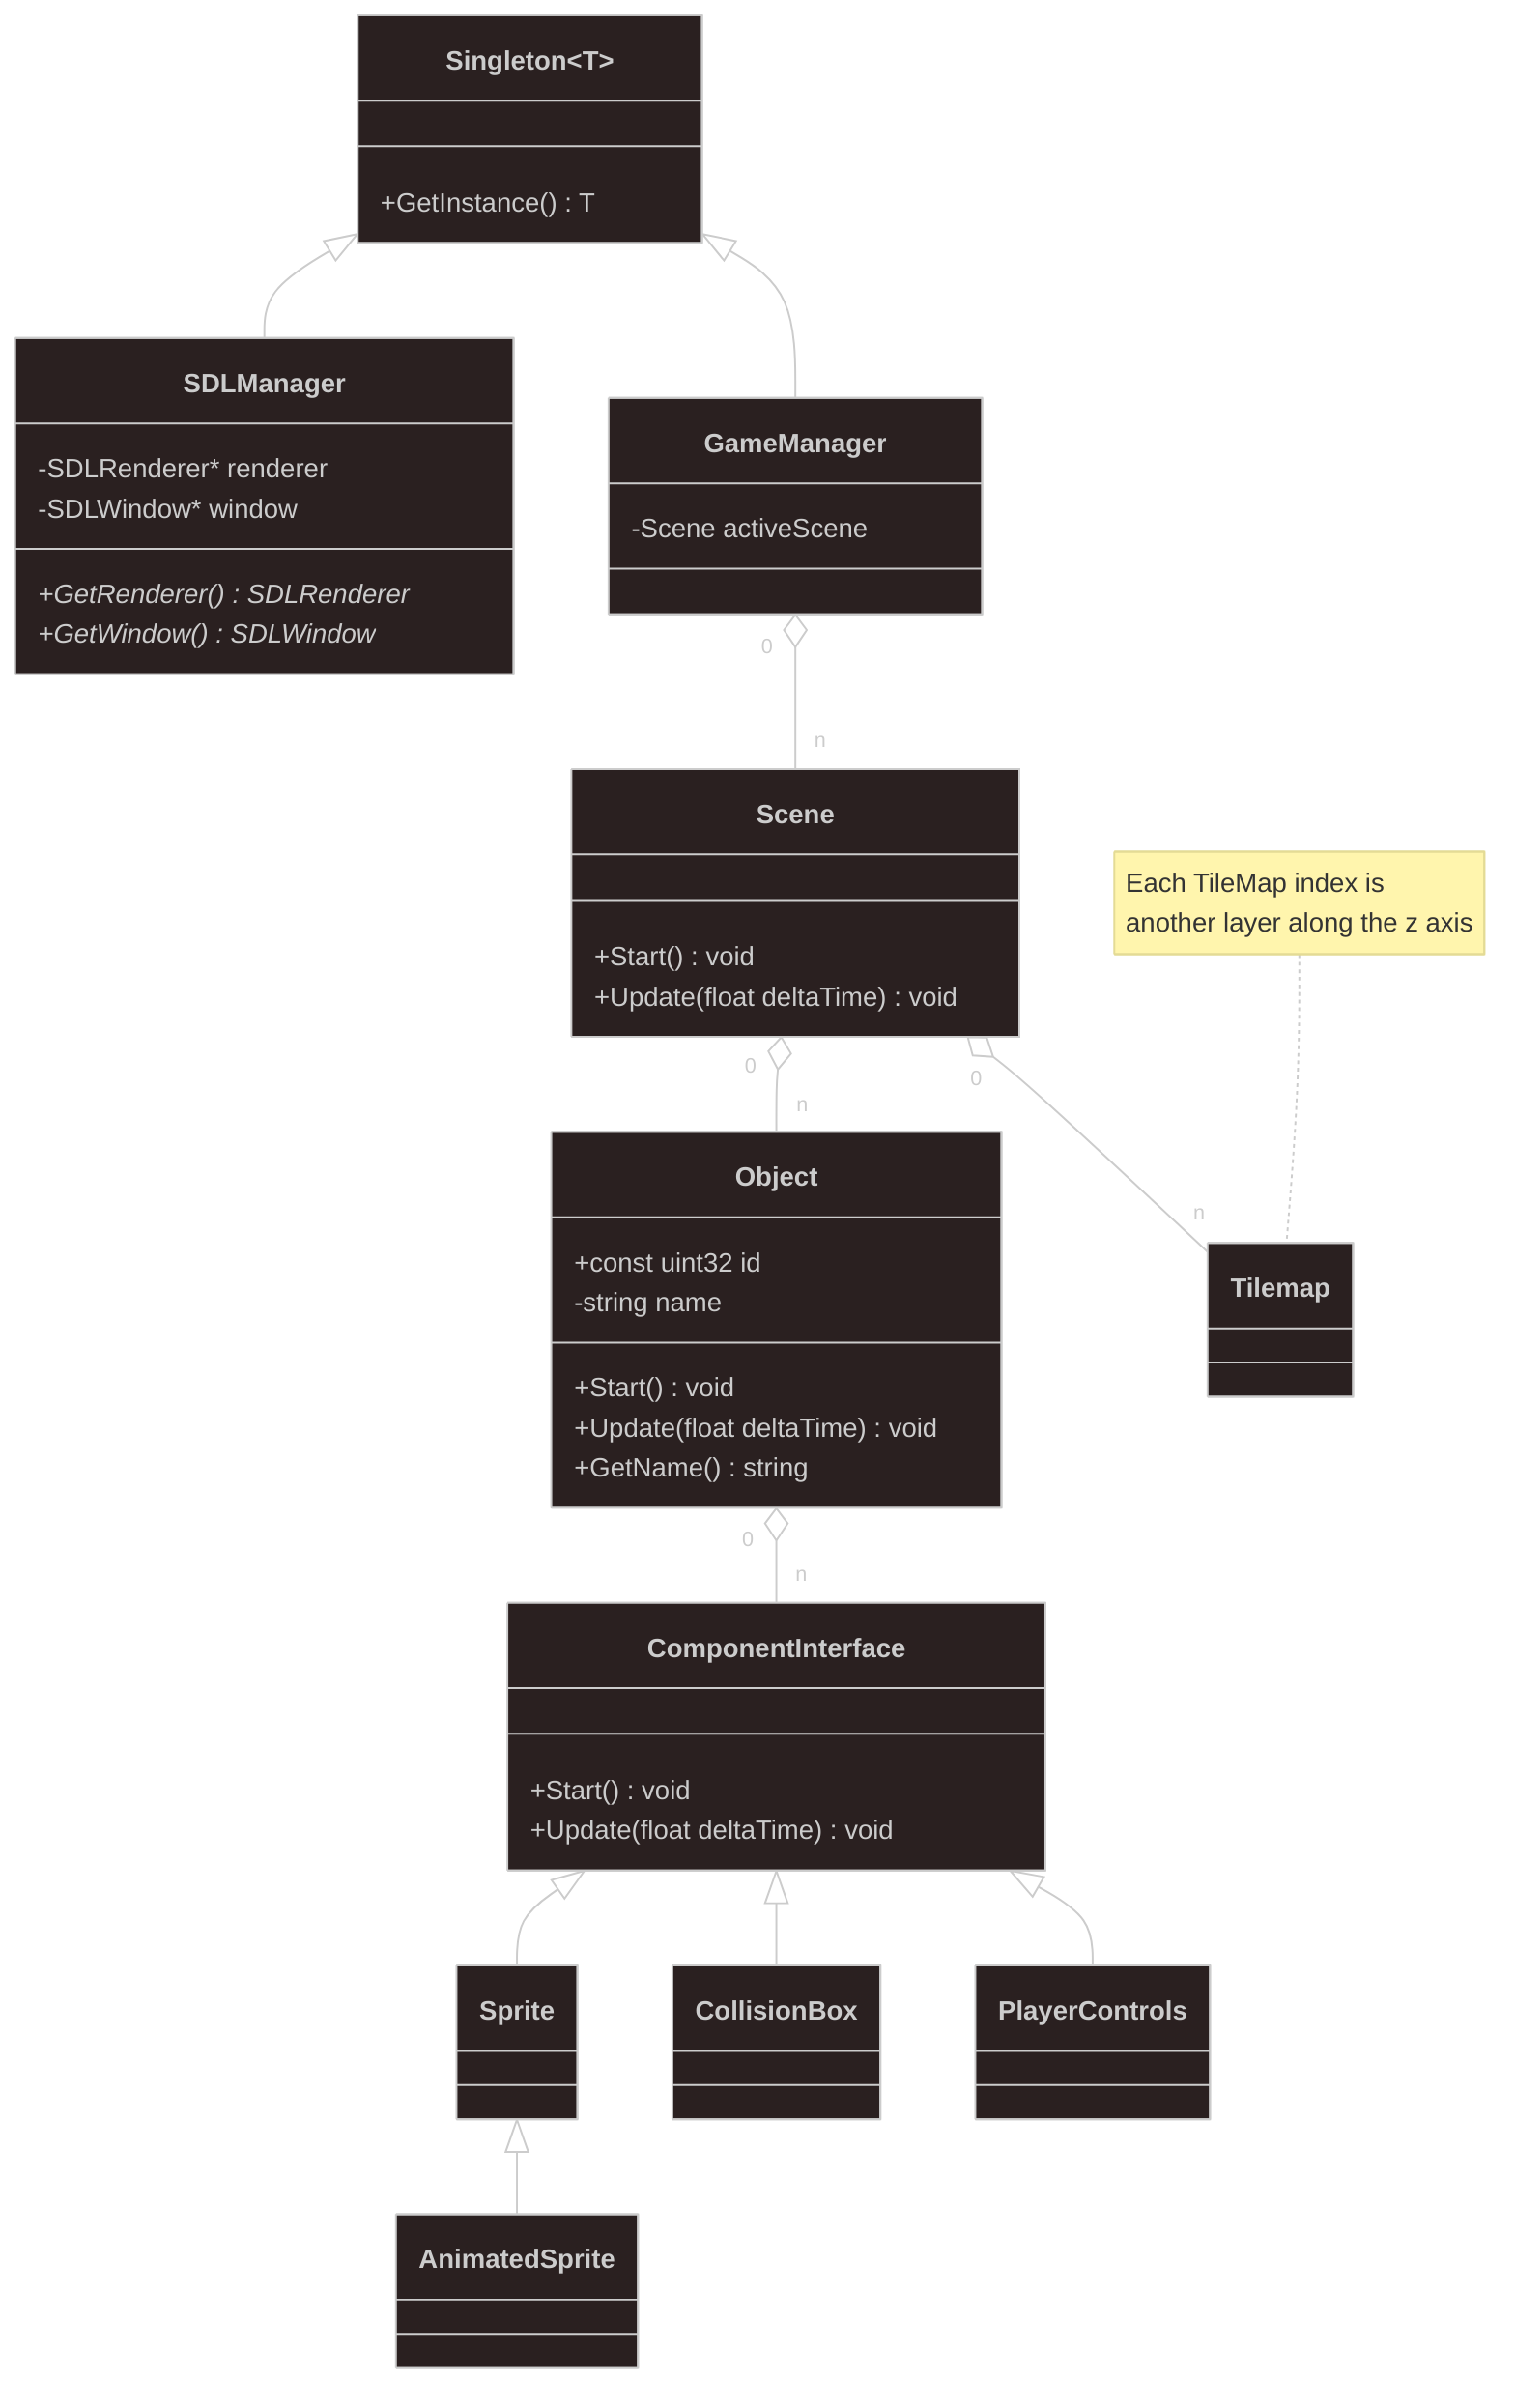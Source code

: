 ---
config:
  theme: neo-dark
  layout: dagre
---
classDiagram
direction TB
    class ComponentInterface {
	    +Start() void
	    +Update(float deltaTime) void
    }
    class Singleton~T~ {
	    +GetInstance() T
    }
    class GameManager {
	    -Scene activeScene
    }
    class Scene {
	    +Start() void
	    +Update(float deltaTime) void
    }
    class Object {
	    +const uint32 id
	    -string name
	    +Start() void
	    +Update(float deltaTime) void
	    +GetName() string
    }
    class Sprite {
    }
    class AnimatedSprite {
    }
    class SDLManager {
	    -SDLRenderer* renderer
	    -SDLWindow* window
	    +GetRenderer() SDLRenderer*
	    +GetWindow() SDLWindow*
    }
    class CollisionBox {
    }
    class PlayerControls {
    }
    class Tilemap {
    }

	note for Tilemap "Each TileMap index is <br/>another layer along the z axis"

    Singleton <|-- SDLManager
    Singleton <|-- GameManager
    ComponentInterface <|-- Sprite
    ComponentInterface <|-- CollisionBox
    ComponentInterface <|-- PlayerControls
    Sprite <|-- AnimatedSprite
    Object "0" o-- "n" ComponentInterface
    Scene "0" o-- "n" Object
    GameManager "0" o-- "n" Scene
    Scene "0" o-- "n" Tilemap